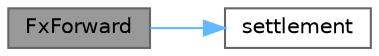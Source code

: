 digraph "FxForward"
{
 // INTERACTIVE_SVG=YES
 // LATEX_PDF_SIZE
  bgcolor="transparent";
  edge [fontname=Helvetica,fontsize=10,labelfontname=Helvetica,labelfontsize=10];
  node [fontname=Helvetica,fontsize=10,shape=box,height=0.2,width=0.4];
  rankdir="LR";
  Node1 [label="FxForward",height=0.2,width=0.4,color="gray40", fillcolor="grey60", style="filled", fontcolor="black",tooltip="Constructor."];
  Node1 -> Node2 [color="steelblue1",style="solid"];
  Node2 [label="settlement",height=0.2,width=0.4,color="grey40", fillcolor="white", style="filled",URL="$classore_1_1data_1_1_fx_forward.html#a77098ad5025357188934116cfc632fd3",tooltip="Settlement Type can be set to \"Cash\" for NDF. Default value is \"Physical\"."];
}
